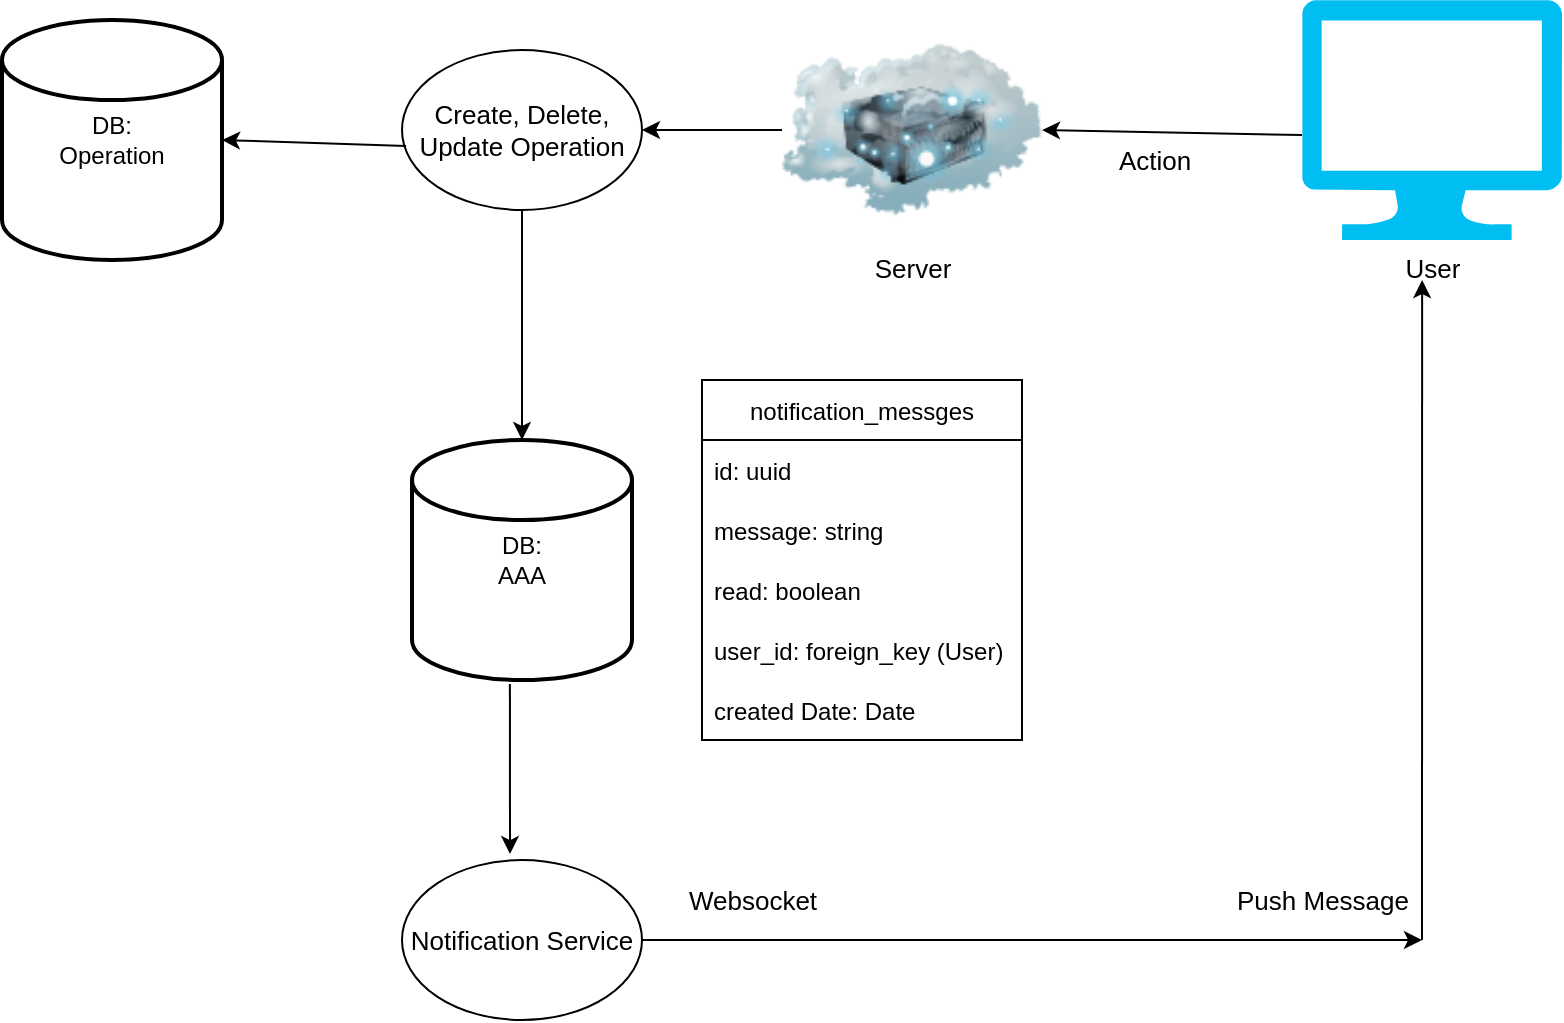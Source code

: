 <mxfile version="18.0.2" type="github">
  <diagram id="kgpKYQtTHZ0yAKxKKP6v" name="Page-1">
    <mxGraphModel dx="982" dy="633" grid="1" gridSize="10" guides="1" tooltips="1" connect="1" arrows="1" fold="1" page="1" pageScale="1" pageWidth="850" pageHeight="1100" math="0" shadow="0">
      <root>
        <mxCell id="0" />
        <mxCell id="1" parent="0" />
        <mxCell id="CcL-DhchF8u18WNfuIRF-1" value="&lt;font style=&quot;font-size: 13px;&quot;&gt;User&lt;/font&gt;" style="verticalLabelPosition=bottom;html=1;verticalAlign=top;align=center;strokeColor=none;fillColor=#00BEF2;shape=mxgraph.azure.computer;pointerEvents=1;" vertex="1" parent="1">
          <mxGeometry x="700" y="170" width="130" height="120" as="geometry" />
        </mxCell>
        <mxCell id="CcL-DhchF8u18WNfuIRF-2" value="&lt;font style=&quot;font-size: 13px;&quot;&gt;Server&lt;/font&gt;" style="image;html=1;image=img/lib/clip_art/networking/Cloud_Server_128x128.png" vertex="1" parent="1">
          <mxGeometry x="440" y="180" width="130" height="110" as="geometry" />
        </mxCell>
        <mxCell id="CcL-DhchF8u18WNfuIRF-3" value="DB: &lt;br&gt;Operation" style="strokeWidth=2;html=1;shape=mxgraph.flowchart.database;whiteSpace=wrap;" vertex="1" parent="1">
          <mxGeometry x="50" y="180" width="110" height="120" as="geometry" />
        </mxCell>
        <mxCell id="CcL-DhchF8u18WNfuIRF-4" value="notification_messges" style="swimlane;fontStyle=0;childLayout=stackLayout;horizontal=1;startSize=30;horizontalStack=0;resizeParent=1;resizeParentMax=0;resizeLast=0;collapsible=1;marginBottom=0;" vertex="1" parent="1">
          <mxGeometry x="400" y="360" width="160" height="180" as="geometry" />
        </mxCell>
        <mxCell id="CcL-DhchF8u18WNfuIRF-5" value="id: uuid" style="text;strokeColor=none;fillColor=none;align=left;verticalAlign=middle;spacingLeft=4;spacingRight=4;overflow=hidden;points=[[0,0.5],[1,0.5]];portConstraint=eastwest;rotatable=0;" vertex="1" parent="CcL-DhchF8u18WNfuIRF-4">
          <mxGeometry y="30" width="160" height="30" as="geometry" />
        </mxCell>
        <mxCell id="CcL-DhchF8u18WNfuIRF-6" value="message: string" style="text;strokeColor=none;fillColor=none;align=left;verticalAlign=middle;spacingLeft=4;spacingRight=4;overflow=hidden;points=[[0,0.5],[1,0.5]];portConstraint=eastwest;rotatable=0;" vertex="1" parent="CcL-DhchF8u18WNfuIRF-4">
          <mxGeometry y="60" width="160" height="30" as="geometry" />
        </mxCell>
        <mxCell id="CcL-DhchF8u18WNfuIRF-7" value="read: boolean" style="text;strokeColor=none;fillColor=none;align=left;verticalAlign=middle;spacingLeft=4;spacingRight=4;overflow=hidden;points=[[0,0.5],[1,0.5]];portConstraint=eastwest;rotatable=0;" vertex="1" parent="CcL-DhchF8u18WNfuIRF-4">
          <mxGeometry y="90" width="160" height="30" as="geometry" />
        </mxCell>
        <mxCell id="CcL-DhchF8u18WNfuIRF-10" value="user_id: foreign_key (User)" style="text;strokeColor=none;fillColor=none;align=left;verticalAlign=middle;spacingLeft=4;spacingRight=4;overflow=hidden;points=[[0,0.5],[1,0.5]];portConstraint=eastwest;rotatable=0;" vertex="1" parent="CcL-DhchF8u18WNfuIRF-4">
          <mxGeometry y="120" width="160" height="30" as="geometry" />
        </mxCell>
        <mxCell id="CcL-DhchF8u18WNfuIRF-11" value="created Date: Date" style="text;strokeColor=none;fillColor=none;align=left;verticalAlign=middle;spacingLeft=4;spacingRight=4;overflow=hidden;points=[[0,0.5],[1,0.5]];portConstraint=eastwest;rotatable=0;" vertex="1" parent="CcL-DhchF8u18WNfuIRF-4">
          <mxGeometry y="150" width="160" height="30" as="geometry" />
        </mxCell>
        <mxCell id="CcL-DhchF8u18WNfuIRF-12" value="" style="endArrow=classic;html=1;rounded=0;exitX=0;exitY=0.563;exitDx=0;exitDy=0;exitPerimeter=0;entryX=1;entryY=0.5;entryDx=0;entryDy=0;" edge="1" parent="1" source="CcL-DhchF8u18WNfuIRF-1" target="CcL-DhchF8u18WNfuIRF-2">
          <mxGeometry width="50" height="50" relative="1" as="geometry">
            <mxPoint x="400" y="340" as="sourcePoint" />
            <mxPoint x="450" y="290" as="targetPoint" />
          </mxGeometry>
        </mxCell>
        <mxCell id="CcL-DhchF8u18WNfuIRF-13" value="Action" style="edgeLabel;html=1;align=center;verticalAlign=middle;resizable=0;points=[];fontSize=13;" vertex="1" connectable="0" parent="CcL-DhchF8u18WNfuIRF-12">
          <mxGeometry x="0.137" y="4" relative="1" as="geometry">
            <mxPoint y="10" as="offset" />
          </mxGeometry>
        </mxCell>
        <mxCell id="CcL-DhchF8u18WNfuIRF-14" value="Create, Delete, Update Operation" style="ellipse;whiteSpace=wrap;html=1;fontSize=13;" vertex="1" parent="1">
          <mxGeometry x="250" y="195" width="120" height="80" as="geometry" />
        </mxCell>
        <mxCell id="CcL-DhchF8u18WNfuIRF-15" value="" style="endArrow=classic;html=1;rounded=0;fontSize=13;entryX=1;entryY=0.5;entryDx=0;entryDy=0;exitX=0;exitY=0.5;exitDx=0;exitDy=0;" edge="1" parent="1" source="CcL-DhchF8u18WNfuIRF-2" target="CcL-DhchF8u18WNfuIRF-14">
          <mxGeometry width="50" height="50" relative="1" as="geometry">
            <mxPoint x="400" y="340" as="sourcePoint" />
            <mxPoint x="450" y="290" as="targetPoint" />
          </mxGeometry>
        </mxCell>
        <mxCell id="CcL-DhchF8u18WNfuIRF-16" value="" style="endArrow=classic;html=1;rounded=0;fontSize=13;entryX=1;entryY=0.5;entryDx=0;entryDy=0;entryPerimeter=0;exitX=0.017;exitY=0.6;exitDx=0;exitDy=0;exitPerimeter=0;" edge="1" parent="1" source="CcL-DhchF8u18WNfuIRF-14" target="CcL-DhchF8u18WNfuIRF-3">
          <mxGeometry width="50" height="50" relative="1" as="geometry">
            <mxPoint x="400" y="340" as="sourcePoint" />
            <mxPoint x="450" y="290" as="targetPoint" />
          </mxGeometry>
        </mxCell>
        <mxCell id="CcL-DhchF8u18WNfuIRF-17" value="DB: &lt;br&gt;AAA" style="strokeWidth=2;html=1;shape=mxgraph.flowchart.database;whiteSpace=wrap;" vertex="1" parent="1">
          <mxGeometry x="255" y="390" width="110" height="120" as="geometry" />
        </mxCell>
        <mxCell id="CcL-DhchF8u18WNfuIRF-18" value="" style="endArrow=classic;html=1;rounded=0;fontSize=13;entryX=0.5;entryY=0;entryDx=0;entryDy=0;entryPerimeter=0;exitX=0.5;exitY=1;exitDx=0;exitDy=0;" edge="1" parent="1" source="CcL-DhchF8u18WNfuIRF-14" target="CcL-DhchF8u18WNfuIRF-17">
          <mxGeometry width="50" height="50" relative="1" as="geometry">
            <mxPoint x="310" y="280" as="sourcePoint" />
            <mxPoint x="450" y="290" as="targetPoint" />
          </mxGeometry>
        </mxCell>
        <mxCell id="CcL-DhchF8u18WNfuIRF-19" value="Notification Service" style="ellipse;whiteSpace=wrap;html=1;fontSize=13;" vertex="1" parent="1">
          <mxGeometry x="250" y="600" width="120" height="80" as="geometry" />
        </mxCell>
        <mxCell id="CcL-DhchF8u18WNfuIRF-20" value="" style="endArrow=classic;html=1;rounded=0;fontSize=13;entryX=0.45;entryY=-0.037;entryDx=0;entryDy=0;entryPerimeter=0;exitX=0.445;exitY=1.017;exitDx=0;exitDy=0;exitPerimeter=0;" edge="1" parent="1" source="CcL-DhchF8u18WNfuIRF-17" target="CcL-DhchF8u18WNfuIRF-19">
          <mxGeometry width="50" height="50" relative="1" as="geometry">
            <mxPoint x="400" y="560" as="sourcePoint" />
            <mxPoint x="450" y="510" as="targetPoint" />
          </mxGeometry>
        </mxCell>
        <mxCell id="CcL-DhchF8u18WNfuIRF-21" value="" style="endArrow=classic;html=1;rounded=0;fontSize=13;exitX=1;exitY=0.5;exitDx=0;exitDy=0;" edge="1" parent="1" source="CcL-DhchF8u18WNfuIRF-19">
          <mxGeometry width="50" height="50" relative="1" as="geometry">
            <mxPoint x="400" y="560" as="sourcePoint" />
            <mxPoint x="760" y="640" as="targetPoint" />
          </mxGeometry>
        </mxCell>
        <mxCell id="CcL-DhchF8u18WNfuIRF-22" value="" style="endArrow=classic;html=1;rounded=0;fontSize=13;entryX=0.462;entryY=1.167;entryDx=0;entryDy=0;entryPerimeter=0;" edge="1" parent="1" target="CcL-DhchF8u18WNfuIRF-1">
          <mxGeometry width="50" height="50" relative="1" as="geometry">
            <mxPoint x="760" y="640" as="sourcePoint" />
            <mxPoint x="770" y="330" as="targetPoint" />
          </mxGeometry>
        </mxCell>
        <mxCell id="CcL-DhchF8u18WNfuIRF-23" value="Push Message" style="text;html=1;align=center;verticalAlign=middle;resizable=0;points=[];autosize=1;strokeColor=none;fillColor=none;fontSize=13;" vertex="1" parent="1">
          <mxGeometry x="660" y="610" width="100" height="20" as="geometry" />
        </mxCell>
        <mxCell id="CcL-DhchF8u18WNfuIRF-24" value="Websocket" style="text;html=1;align=center;verticalAlign=middle;resizable=0;points=[];autosize=1;strokeColor=none;fillColor=none;fontSize=13;" vertex="1" parent="1">
          <mxGeometry x="385" y="610" width="80" height="20" as="geometry" />
        </mxCell>
      </root>
    </mxGraphModel>
  </diagram>
</mxfile>
